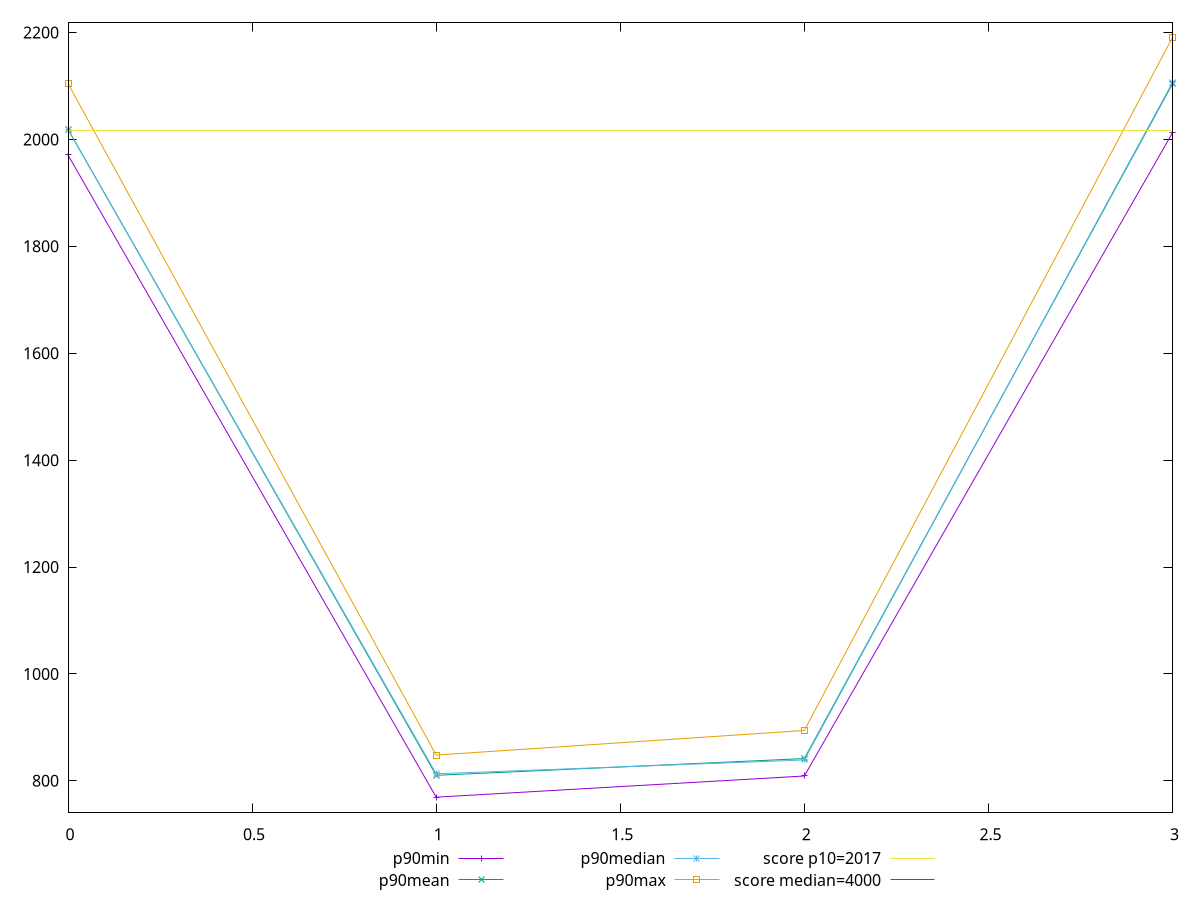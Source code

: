reset

$p90Min <<EOF
0 1970.8440000000023
1 769.5000000000007
2 809.0760000000009
3 2012.3639999999982
EOF

$p90Mean <<EOF
0 2018.9803404255345
1 810.3692765957454
2 841.7397419354849
3 2103.8840425531916
EOF

$p90Median <<EOF
0 2018.856000000002
1 813.2840000000008
2 839.0400000000005
3 2106.616
EOF

$p90Max <<EOF
0 2104.412000000002
1 848.2280000000003
2 894.3640000000005
3 2190.6919999999986
EOF

set key outside below
set xrange [0:3]
set yrange [741.0761600000008:2219.1158399999986]
set trange [741.0761600000008:2219.1158399999986]
set terminal svg size 640, 560 enhanced background rgb 'white'
set output "reports/report_00030_2021-02-24T20-42-31.540Z/mainthread-work-breakdown/progression/value.svg"

plot $p90Min title "p90min" with linespoints, \
     $p90Mean title "p90mean" with linespoints, \
     $p90Median title "p90median" with linespoints, \
     $p90Max title "p90max" with linespoints, \
     2017 title "score p10=2017", \
     4000 title "score median=4000"

reset
